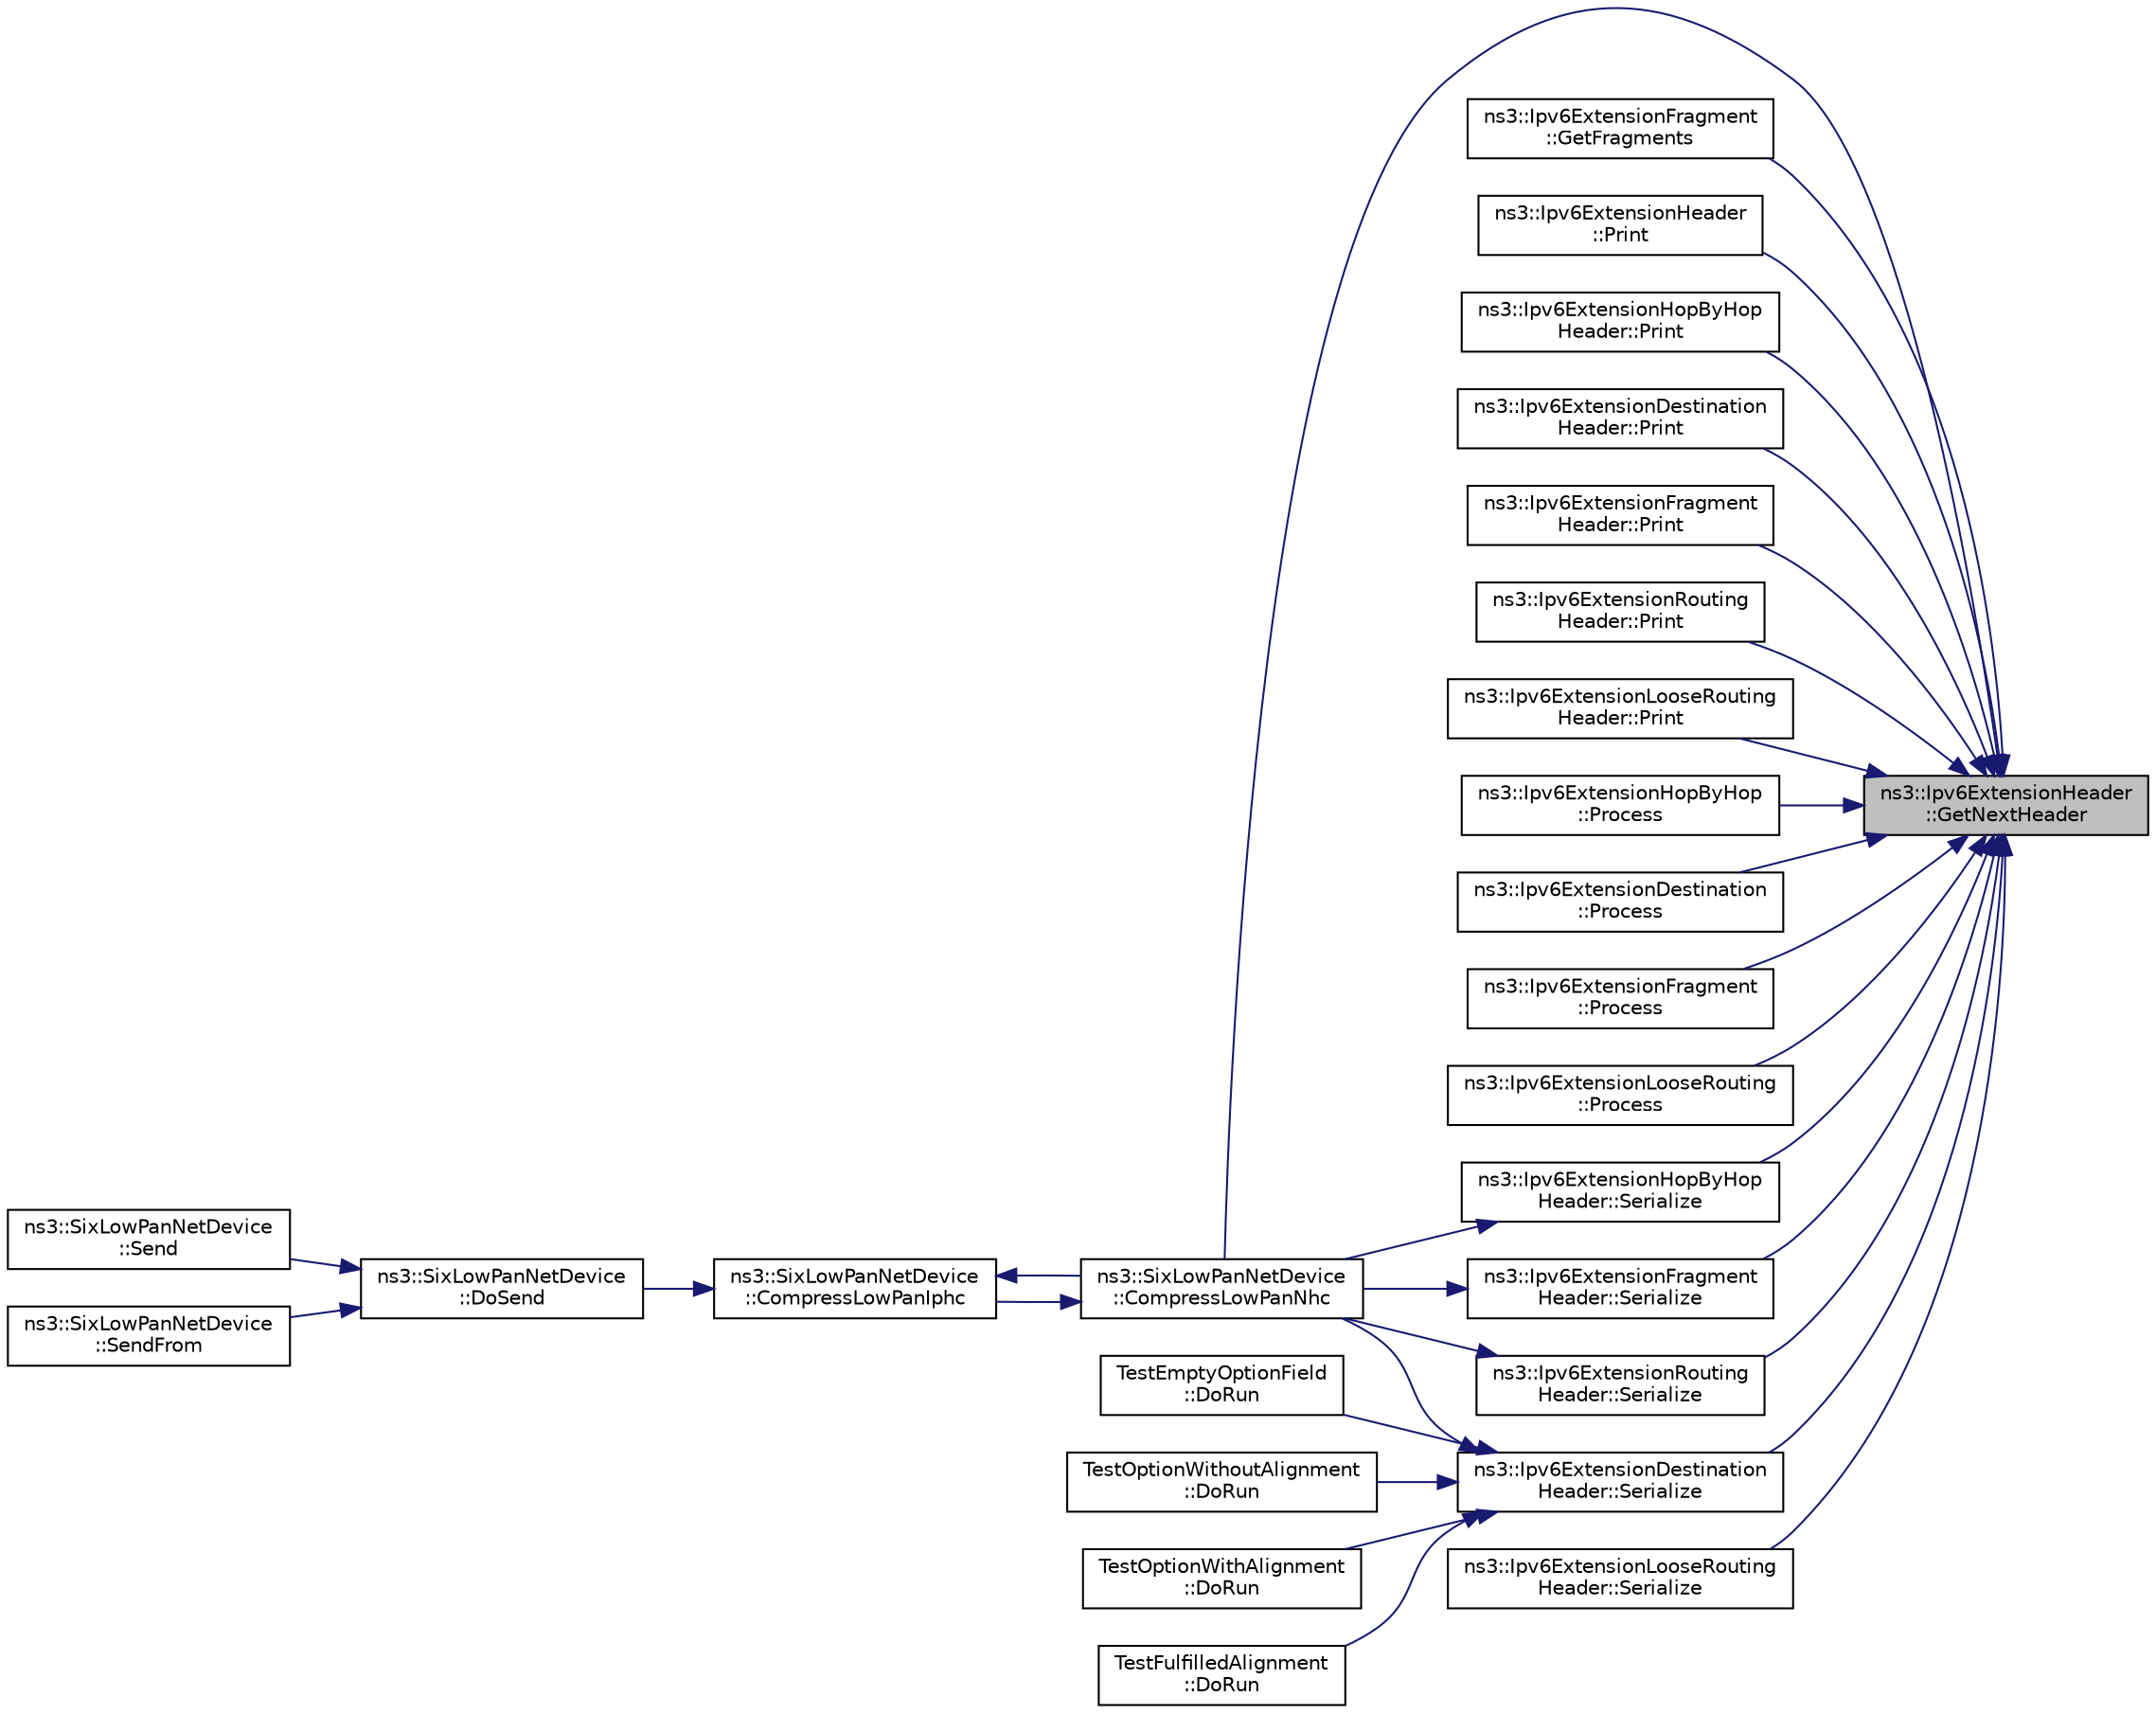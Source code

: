 digraph "ns3::Ipv6ExtensionHeader::GetNextHeader"
{
 // LATEX_PDF_SIZE
  edge [fontname="Helvetica",fontsize="10",labelfontname="Helvetica",labelfontsize="10"];
  node [fontname="Helvetica",fontsize="10",shape=record];
  rankdir="RL";
  Node1 [label="ns3::Ipv6ExtensionHeader\l::GetNextHeader",height=0.2,width=0.4,color="black", fillcolor="grey75", style="filled", fontcolor="black",tooltip="Get the next header."];
  Node1 -> Node2 [dir="back",color="midnightblue",fontsize="10",style="solid",fontname="Helvetica"];
  Node2 [label="ns3::SixLowPanNetDevice\l::CompressLowPanNhc",height=0.2,width=0.4,color="black", fillcolor="white", style="filled",URL="$classns3_1_1_six_low_pan_net_device.html#a41d34fd1612e7e6911614fadfef6ab67",tooltip="Compress the headers according to NHC compression."];
  Node2 -> Node3 [dir="back",color="midnightblue",fontsize="10",style="solid",fontname="Helvetica"];
  Node3 [label="ns3::SixLowPanNetDevice\l::CompressLowPanIphc",height=0.2,width=0.4,color="black", fillcolor="white", style="filled",URL="$classns3_1_1_six_low_pan_net_device.html#a67bf1501ba018d90c5bdb442371a3722",tooltip="Compress the headers according to IPHC compression."];
  Node3 -> Node2 [dir="back",color="midnightblue",fontsize="10",style="solid",fontname="Helvetica"];
  Node3 -> Node4 [dir="back",color="midnightblue",fontsize="10",style="solid",fontname="Helvetica"];
  Node4 [label="ns3::SixLowPanNetDevice\l::DoSend",height=0.2,width=0.4,color="black", fillcolor="white", style="filled",URL="$classns3_1_1_six_low_pan_net_device.html#a0cd8b4fc52f256bd7743310434ac4680",tooltip=" "];
  Node4 -> Node5 [dir="back",color="midnightblue",fontsize="10",style="solid",fontname="Helvetica"];
  Node5 [label="ns3::SixLowPanNetDevice\l::Send",height=0.2,width=0.4,color="black", fillcolor="white", style="filled",URL="$classns3_1_1_six_low_pan_net_device.html#a6566ae05fbc295d8cd22166b6b2c28ea",tooltip=" "];
  Node4 -> Node6 [dir="back",color="midnightblue",fontsize="10",style="solid",fontname="Helvetica"];
  Node6 [label="ns3::SixLowPanNetDevice\l::SendFrom",height=0.2,width=0.4,color="black", fillcolor="white", style="filled",URL="$classns3_1_1_six_low_pan_net_device.html#aec79675091efa676370a4f9e6f4127e3",tooltip=" "];
  Node1 -> Node7 [dir="back",color="midnightblue",fontsize="10",style="solid",fontname="Helvetica"];
  Node7 [label="ns3::Ipv6ExtensionFragment\l::GetFragments",height=0.2,width=0.4,color="black", fillcolor="white", style="filled",URL="$classns3_1_1_ipv6_extension_fragment.html#a60bc0fdd5a5d1bcb2223c98909eef44e",tooltip="Fragment a packet."];
  Node1 -> Node8 [dir="back",color="midnightblue",fontsize="10",style="solid",fontname="Helvetica"];
  Node8 [label="ns3::Ipv6ExtensionHeader\l::Print",height=0.2,width=0.4,color="black", fillcolor="white", style="filled",URL="$classns3_1_1_ipv6_extension_header.html#ad7dddb304c2eeedbc1be7d42a31f2e17",tooltip="Print some information about the packet."];
  Node1 -> Node9 [dir="back",color="midnightblue",fontsize="10",style="solid",fontname="Helvetica"];
  Node9 [label="ns3::Ipv6ExtensionHopByHop\lHeader::Print",height=0.2,width=0.4,color="black", fillcolor="white", style="filled",URL="$classns3_1_1_ipv6_extension_hop_by_hop_header.html#a242f8362cecb0f40cd74ac5cb7098d79",tooltip="Print some information about the packet."];
  Node1 -> Node10 [dir="back",color="midnightblue",fontsize="10",style="solid",fontname="Helvetica"];
  Node10 [label="ns3::Ipv6ExtensionDestination\lHeader::Print",height=0.2,width=0.4,color="black", fillcolor="white", style="filled",URL="$classns3_1_1_ipv6_extension_destination_header.html#ac4178671fb6e6a0b90741cfbd370f27e",tooltip="Print some information about the packet."];
  Node1 -> Node11 [dir="back",color="midnightblue",fontsize="10",style="solid",fontname="Helvetica"];
  Node11 [label="ns3::Ipv6ExtensionFragment\lHeader::Print",height=0.2,width=0.4,color="black", fillcolor="white", style="filled",URL="$classns3_1_1_ipv6_extension_fragment_header.html#a01a8a48957c9c23a67cd6af71053e64d",tooltip="Print some information about the packet."];
  Node1 -> Node12 [dir="back",color="midnightblue",fontsize="10",style="solid",fontname="Helvetica"];
  Node12 [label="ns3::Ipv6ExtensionRouting\lHeader::Print",height=0.2,width=0.4,color="black", fillcolor="white", style="filled",URL="$classns3_1_1_ipv6_extension_routing_header.html#aa620bfa958eae244260d742ff51daba8",tooltip="Print some information about the packet."];
  Node1 -> Node13 [dir="back",color="midnightblue",fontsize="10",style="solid",fontname="Helvetica"];
  Node13 [label="ns3::Ipv6ExtensionLooseRouting\lHeader::Print",height=0.2,width=0.4,color="black", fillcolor="white", style="filled",URL="$classns3_1_1_ipv6_extension_loose_routing_header.html#aec874001c384ea4d5dd3c6fe93e07346",tooltip="Print some information about the packet."];
  Node1 -> Node14 [dir="back",color="midnightblue",fontsize="10",style="solid",fontname="Helvetica"];
  Node14 [label="ns3::Ipv6ExtensionHopByHop\l::Process",height=0.2,width=0.4,color="black", fillcolor="white", style="filled",URL="$classns3_1_1_ipv6_extension_hop_by_hop.html#a234507e921675c3e30d8e5ddf7108c77",tooltip="Process method Called from Ipv6L3Protocol::Receive."];
  Node1 -> Node15 [dir="back",color="midnightblue",fontsize="10",style="solid",fontname="Helvetica"];
  Node15 [label="ns3::Ipv6ExtensionDestination\l::Process",height=0.2,width=0.4,color="black", fillcolor="white", style="filled",URL="$classns3_1_1_ipv6_extension_destination.html#a27dac28c59322d3f5b2c9830f669db61",tooltip="Process method Called from Ipv6L3Protocol::Receive."];
  Node1 -> Node16 [dir="back",color="midnightblue",fontsize="10",style="solid",fontname="Helvetica"];
  Node16 [label="ns3::Ipv6ExtensionFragment\l::Process",height=0.2,width=0.4,color="black", fillcolor="white", style="filled",URL="$classns3_1_1_ipv6_extension_fragment.html#a8563953a172a744473bf7f80cf1ef536",tooltip="Process method Called from Ipv6L3Protocol::Receive."];
  Node1 -> Node17 [dir="back",color="midnightblue",fontsize="10",style="solid",fontname="Helvetica"];
  Node17 [label="ns3::Ipv6ExtensionLooseRouting\l::Process",height=0.2,width=0.4,color="black", fillcolor="white", style="filled",URL="$classns3_1_1_ipv6_extension_loose_routing.html#ab73c109952d780d1eb52c2f7c144e546",tooltip="Process method Called from Ipv6L3Protocol::Receive."];
  Node1 -> Node18 [dir="back",color="midnightblue",fontsize="10",style="solid",fontname="Helvetica"];
  Node18 [label="ns3::Ipv6ExtensionHopByHop\lHeader::Serialize",height=0.2,width=0.4,color="black", fillcolor="white", style="filled",URL="$classns3_1_1_ipv6_extension_hop_by_hop_header.html#a9b14a17af29a555bc791f820e323f40f",tooltip="Serialize the packet."];
  Node18 -> Node2 [dir="back",color="midnightblue",fontsize="10",style="solid",fontname="Helvetica"];
  Node1 -> Node19 [dir="back",color="midnightblue",fontsize="10",style="solid",fontname="Helvetica"];
  Node19 [label="ns3::Ipv6ExtensionDestination\lHeader::Serialize",height=0.2,width=0.4,color="black", fillcolor="white", style="filled",URL="$classns3_1_1_ipv6_extension_destination_header.html#ae6e08e1ea1510c7885ded87227d94659",tooltip="Serialize the packet."];
  Node19 -> Node2 [dir="back",color="midnightblue",fontsize="10",style="solid",fontname="Helvetica"];
  Node19 -> Node20 [dir="back",color="midnightblue",fontsize="10",style="solid",fontname="Helvetica"];
  Node20 [label="TestEmptyOptionField\l::DoRun",height=0.2,width=0.4,color="black", fillcolor="white", style="filled",URL="$class_test_empty_option_field.html#a5fdbca025c0d3629d42cd00050de73fb",tooltip="Implementation to actually run this TestCase."];
  Node19 -> Node21 [dir="back",color="midnightblue",fontsize="10",style="solid",fontname="Helvetica"];
  Node21 [label="TestOptionWithoutAlignment\l::DoRun",height=0.2,width=0.4,color="black", fillcolor="white", style="filled",URL="$class_test_option_without_alignment.html#a23bf45b7de739a1c5b2521dee904e95b",tooltip="Implementation to actually run this TestCase."];
  Node19 -> Node22 [dir="back",color="midnightblue",fontsize="10",style="solid",fontname="Helvetica"];
  Node22 [label="TestOptionWithAlignment\l::DoRun",height=0.2,width=0.4,color="black", fillcolor="white", style="filled",URL="$class_test_option_with_alignment.html#ae7937fcdd2ae8bc2790c5d7841ca22cb",tooltip="Implementation to actually run this TestCase."];
  Node19 -> Node23 [dir="back",color="midnightblue",fontsize="10",style="solid",fontname="Helvetica"];
  Node23 [label="TestFulfilledAlignment\l::DoRun",height=0.2,width=0.4,color="black", fillcolor="white", style="filled",URL="$class_test_fulfilled_alignment.html#a5dbd0147961608bca7a80c0cd08d8f81",tooltip="Implementation to actually run this TestCase."];
  Node1 -> Node24 [dir="back",color="midnightblue",fontsize="10",style="solid",fontname="Helvetica"];
  Node24 [label="ns3::Ipv6ExtensionFragment\lHeader::Serialize",height=0.2,width=0.4,color="black", fillcolor="white", style="filled",URL="$classns3_1_1_ipv6_extension_fragment_header.html#ad307c60bddd8cc066664d328bd623afa",tooltip="Serialize the packet."];
  Node24 -> Node2 [dir="back",color="midnightblue",fontsize="10",style="solid",fontname="Helvetica"];
  Node1 -> Node25 [dir="back",color="midnightblue",fontsize="10",style="solid",fontname="Helvetica"];
  Node25 [label="ns3::Ipv6ExtensionRouting\lHeader::Serialize",height=0.2,width=0.4,color="black", fillcolor="white", style="filled",URL="$classns3_1_1_ipv6_extension_routing_header.html#a643c5ca07d7d110c8993c0b39ca26dc1",tooltip="Serialize the packet."];
  Node25 -> Node2 [dir="back",color="midnightblue",fontsize="10",style="solid",fontname="Helvetica"];
  Node1 -> Node26 [dir="back",color="midnightblue",fontsize="10",style="solid",fontname="Helvetica"];
  Node26 [label="ns3::Ipv6ExtensionLooseRouting\lHeader::Serialize",height=0.2,width=0.4,color="black", fillcolor="white", style="filled",URL="$classns3_1_1_ipv6_extension_loose_routing_header.html#ac606b34c3bf90620f44022fd491b36e2",tooltip="Serialize the packet."];
}
